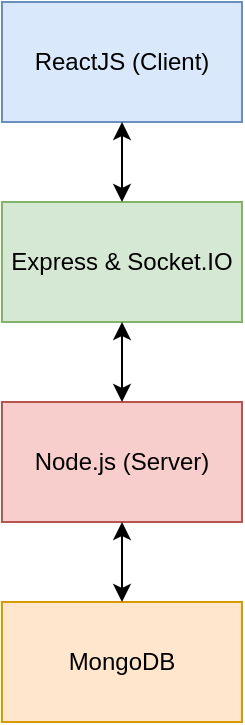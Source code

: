 <mxfile version="14.5.0" type="device"><diagram id="o6wjrqdoO6tKlyNM98s4" name="Page-1"><mxGraphModel dx="270" dy="576" grid="1" gridSize="10" guides="1" tooltips="1" connect="1" arrows="1" fold="1" page="1" pageScale="1" pageWidth="850" pageHeight="1100" math="0" shadow="0"><root><mxCell id="0"/><mxCell id="1" parent="0"/><mxCell id="r-fHHJSbA8IaX5sGWEWg-1" value="ReactJS (Client)" style="rounded=0;whiteSpace=wrap;html=1;fillColor=#dae8fc;strokeColor=#6c8ebf;" vertex="1" parent="1"><mxGeometry x="320" y="40" width="120" height="60" as="geometry"/></mxCell><mxCell id="r-fHHJSbA8IaX5sGWEWg-3" value="Express &amp;amp; Socket.IO" style="rounded=0;whiteSpace=wrap;html=1;fillColor=#d5e8d4;strokeColor=#82b366;" vertex="1" parent="1"><mxGeometry x="320" y="140" width="120" height="60" as="geometry"/></mxCell><mxCell id="r-fHHJSbA8IaX5sGWEWg-4" value="Node.js (Server)" style="rounded=0;whiteSpace=wrap;html=1;fillColor=#f8cecc;strokeColor=#b85450;" vertex="1" parent="1"><mxGeometry x="320" y="240" width="120" height="60" as="geometry"/></mxCell><mxCell id="r-fHHJSbA8IaX5sGWEWg-6" value="MongoDB" style="rounded=0;whiteSpace=wrap;html=1;fillColor=#ffe6cc;strokeColor=#d79b00;" vertex="1" parent="1"><mxGeometry x="320" y="340" width="120" height="60" as="geometry"/></mxCell><mxCell id="r-fHHJSbA8IaX5sGWEWg-7" value="" style="endArrow=classic;startArrow=classic;html=1;entryX=0.5;entryY=0;entryDx=0;entryDy=0;exitX=0.5;exitY=1;exitDx=0;exitDy=0;" edge="1" parent="1" source="r-fHHJSbA8IaX5sGWEWg-4" target="r-fHHJSbA8IaX5sGWEWg-6"><mxGeometry width="50" height="50" relative="1" as="geometry"><mxPoint x="480" y="80" as="sourcePoint"/><mxPoint x="620" y="110" as="targetPoint"/></mxGeometry></mxCell><mxCell id="r-fHHJSbA8IaX5sGWEWg-8" value="" style="endArrow=classic;startArrow=classic;html=1;entryX=0.5;entryY=1;entryDx=0;entryDy=0;exitX=0.5;exitY=0;exitDx=0;exitDy=0;" edge="1" parent="1" source="r-fHHJSbA8IaX5sGWEWg-4" target="r-fHHJSbA8IaX5sGWEWg-3"><mxGeometry width="50" height="50" relative="1" as="geometry"><mxPoint x="400" y="320" as="sourcePoint"/><mxPoint x="450" y="270" as="targetPoint"/></mxGeometry></mxCell><mxCell id="r-fHHJSbA8IaX5sGWEWg-9" value="" style="endArrow=classic;startArrow=classic;html=1;exitX=0.5;exitY=0;exitDx=0;exitDy=0;entryX=0.5;entryY=1;entryDx=0;entryDy=0;" edge="1" parent="1" source="r-fHHJSbA8IaX5sGWEWg-3" target="r-fHHJSbA8IaX5sGWEWg-1"><mxGeometry width="50" height="50" relative="1" as="geometry"><mxPoint x="510" y="210" as="sourcePoint"/><mxPoint x="560" y="160" as="targetPoint"/></mxGeometry></mxCell></root></mxGraphModel></diagram></mxfile>